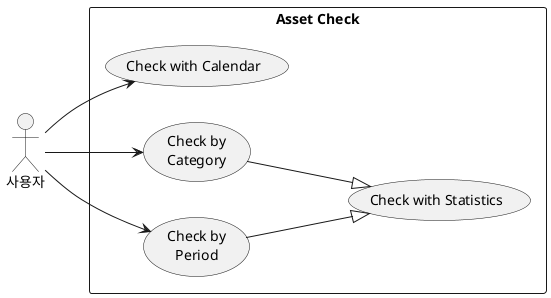 @startuml

actor 사용자 as USER
left to right direction

rectangle "Asset Check" {
    usecase "Check with Calendar" as CH_CAL
    usecase "Check with Statistics" as CH_STA

    usecase "Check by\nCategory" as CH_C
    usecase "Check by\nPeriod" as CH_P

    USER --> CH_CAL
    USER --> CH_C
    USER --> CH_P

    CH_C --|> CH_STA
    CH_P --|> CH_STA

}

@enduml